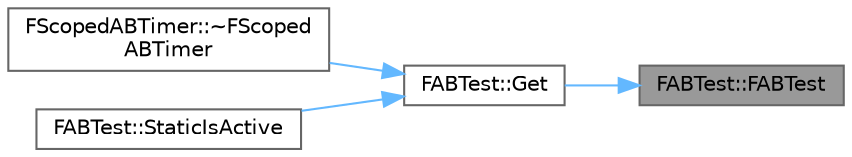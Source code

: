 digraph "FABTest::FABTest"
{
 // INTERACTIVE_SVG=YES
 // LATEX_PDF_SIZE
  bgcolor="transparent";
  edge [fontname=Helvetica,fontsize=10,labelfontname=Helvetica,labelfontsize=10];
  node [fontname=Helvetica,fontsize=10,shape=box,height=0.2,width=0.4];
  rankdir="RL";
  Node1 [id="Node000001",label="FABTest::FABTest",height=0.2,width=0.4,color="gray40", fillcolor="grey60", style="filled", fontcolor="black",tooltip=" "];
  Node1 -> Node2 [id="edge1_Node000001_Node000002",dir="back",color="steelblue1",style="solid",tooltip=" "];
  Node2 [id="Node000002",label="FABTest::Get",height=0.2,width=0.4,color="grey40", fillcolor="white", style="filled",URL="$da/d96/classFABTest.html#ae50203c6760d554a35e731d23a6a7e97",tooltip=" "];
  Node2 -> Node3 [id="edge2_Node000002_Node000003",dir="back",color="steelblue1",style="solid",tooltip=" "];
  Node3 [id="Node000003",label="FScopedABTimer::~FScoped\lABTimer",height=0.2,width=0.4,color="grey40", fillcolor="white", style="filled",URL="$d8/d22/classFScopedABTimer.html#a1bde6e7c10834abe59586bf6adddf59d",tooltip="Dtor, updating seconds with time delta."];
  Node2 -> Node4 [id="edge3_Node000002_Node000004",dir="back",color="steelblue1",style="solid",tooltip=" "];
  Node4 [id="Node000004",label="FABTest::StaticIsActive",height=0.2,width=0.4,color="grey40", fillcolor="white", style="filled",URL="$da/d96/classFABTest.html#ac09f466d476c1f2863d110e4ae2fb220",tooltip=" "];
}
